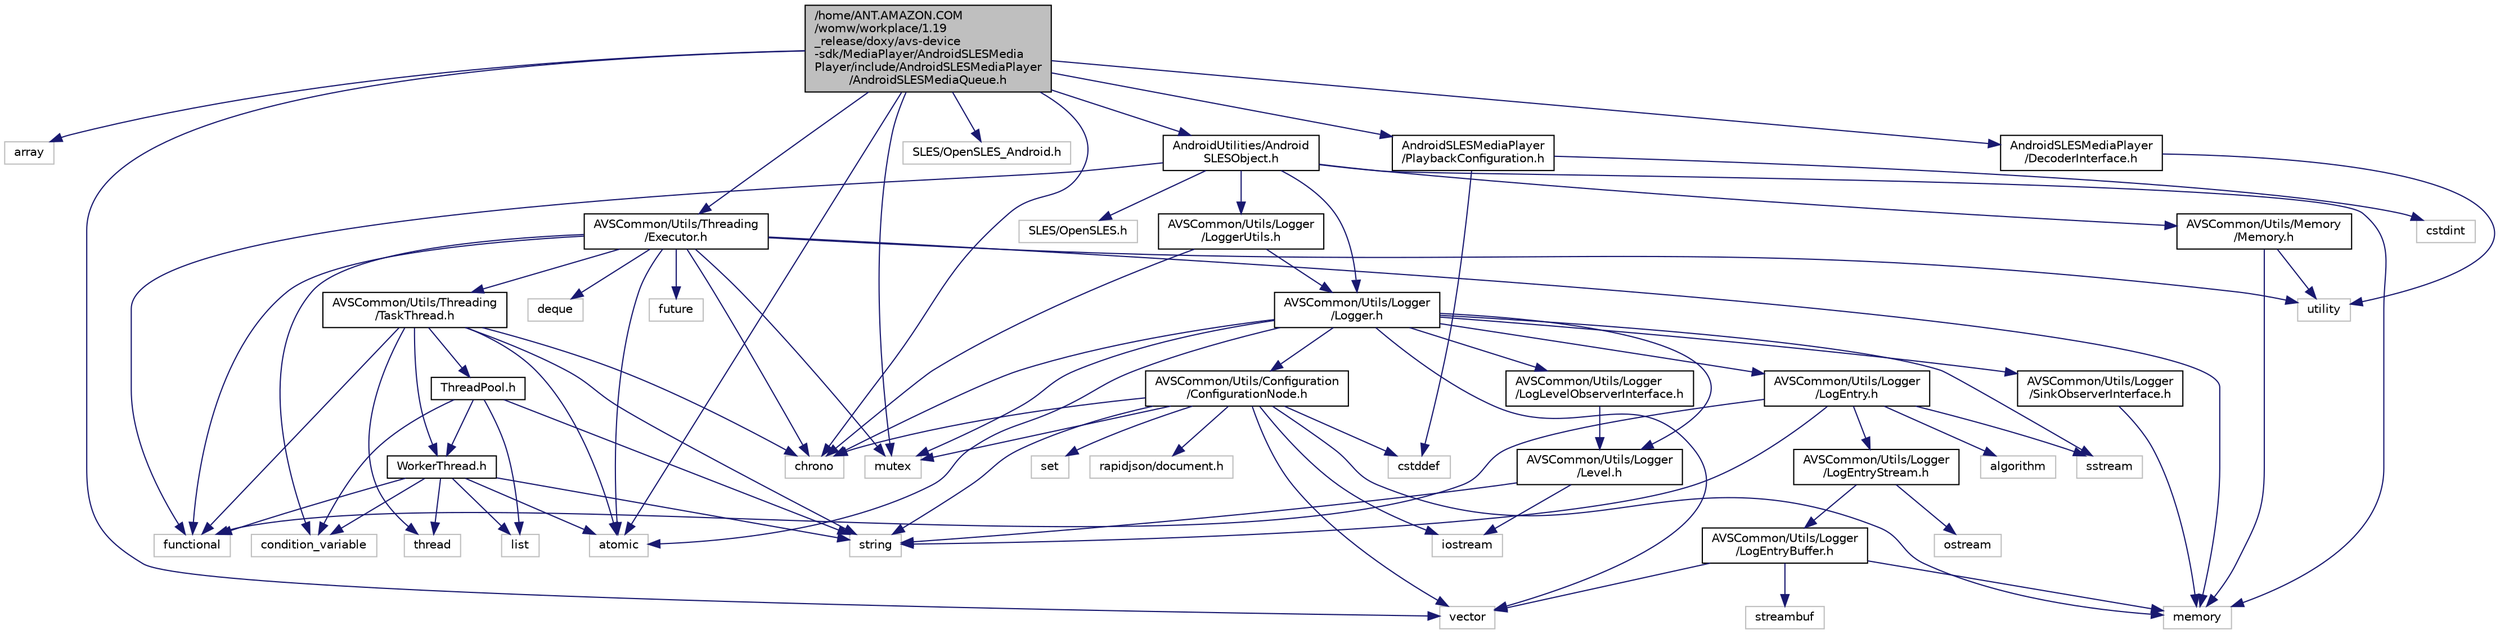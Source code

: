 digraph "/home/ANT.AMAZON.COM/womw/workplace/1.19_release/doxy/avs-device-sdk/MediaPlayer/AndroidSLESMediaPlayer/include/AndroidSLESMediaPlayer/AndroidSLESMediaQueue.h"
{
  edge [fontname="Helvetica",fontsize="10",labelfontname="Helvetica",labelfontsize="10"];
  node [fontname="Helvetica",fontsize="10",shape=record];
  Node0 [label="/home/ANT.AMAZON.COM\l/womw/workplace/1.19\l_release/doxy/avs-device\l-sdk/MediaPlayer/AndroidSLESMedia\lPlayer/include/AndroidSLESMediaPlayer\l/AndroidSLESMediaQueue.h",height=0.2,width=0.4,color="black", fillcolor="grey75", style="filled", fontcolor="black"];
  Node0 -> Node1 [color="midnightblue",fontsize="10",style="solid",fontname="Helvetica"];
  Node1 [label="array",height=0.2,width=0.4,color="grey75", fillcolor="white", style="filled"];
  Node0 -> Node2 [color="midnightblue",fontsize="10",style="solid",fontname="Helvetica"];
  Node2 [label="atomic",height=0.2,width=0.4,color="grey75", fillcolor="white", style="filled"];
  Node0 -> Node3 [color="midnightblue",fontsize="10",style="solid",fontname="Helvetica"];
  Node3 [label="chrono",height=0.2,width=0.4,color="grey75", fillcolor="white", style="filled"];
  Node0 -> Node4 [color="midnightblue",fontsize="10",style="solid",fontname="Helvetica"];
  Node4 [label="mutex",height=0.2,width=0.4,color="grey75", fillcolor="white", style="filled"];
  Node0 -> Node5 [color="midnightblue",fontsize="10",style="solid",fontname="Helvetica"];
  Node5 [label="vector",height=0.2,width=0.4,color="grey75", fillcolor="white", style="filled"];
  Node0 -> Node6 [color="midnightblue",fontsize="10",style="solid",fontname="Helvetica"];
  Node6 [label="SLES/OpenSLES_Android.h",height=0.2,width=0.4,color="grey75", fillcolor="white", style="filled"];
  Node0 -> Node7 [color="midnightblue",fontsize="10",style="solid",fontname="Helvetica"];
  Node7 [label="AVSCommon/Utils/Threading\l/Executor.h",height=0.2,width=0.4,color="black", fillcolor="white", style="filled",URL="$_executor_8h.html"];
  Node7 -> Node2 [color="midnightblue",fontsize="10",style="solid",fontname="Helvetica"];
  Node7 -> Node8 [color="midnightblue",fontsize="10",style="solid",fontname="Helvetica"];
  Node8 [label="condition_variable",height=0.2,width=0.4,color="grey75", fillcolor="white", style="filled"];
  Node7 -> Node3 [color="midnightblue",fontsize="10",style="solid",fontname="Helvetica"];
  Node7 -> Node9 [color="midnightblue",fontsize="10",style="solid",fontname="Helvetica"];
  Node9 [label="deque",height=0.2,width=0.4,color="grey75", fillcolor="white", style="filled"];
  Node7 -> Node10 [color="midnightblue",fontsize="10",style="solid",fontname="Helvetica"];
  Node10 [label="functional",height=0.2,width=0.4,color="grey75", fillcolor="white", style="filled"];
  Node7 -> Node11 [color="midnightblue",fontsize="10",style="solid",fontname="Helvetica"];
  Node11 [label="future",height=0.2,width=0.4,color="grey75", fillcolor="white", style="filled"];
  Node7 -> Node12 [color="midnightblue",fontsize="10",style="solid",fontname="Helvetica"];
  Node12 [label="memory",height=0.2,width=0.4,color="grey75", fillcolor="white", style="filled"];
  Node7 -> Node4 [color="midnightblue",fontsize="10",style="solid",fontname="Helvetica"];
  Node7 -> Node13 [color="midnightblue",fontsize="10",style="solid",fontname="Helvetica"];
  Node13 [label="utility",height=0.2,width=0.4,color="grey75", fillcolor="white", style="filled"];
  Node7 -> Node14 [color="midnightblue",fontsize="10",style="solid",fontname="Helvetica"];
  Node14 [label="AVSCommon/Utils/Threading\l/TaskThread.h",height=0.2,width=0.4,color="black", fillcolor="white", style="filled",URL="$_task_thread_8h.html"];
  Node14 -> Node2 [color="midnightblue",fontsize="10",style="solid",fontname="Helvetica"];
  Node14 -> Node3 [color="midnightblue",fontsize="10",style="solid",fontname="Helvetica"];
  Node14 -> Node10 [color="midnightblue",fontsize="10",style="solid",fontname="Helvetica"];
  Node14 -> Node15 [color="midnightblue",fontsize="10",style="solid",fontname="Helvetica"];
  Node15 [label="string",height=0.2,width=0.4,color="grey75", fillcolor="white", style="filled"];
  Node14 -> Node16 [color="midnightblue",fontsize="10",style="solid",fontname="Helvetica"];
  Node16 [label="thread",height=0.2,width=0.4,color="grey75", fillcolor="white", style="filled"];
  Node14 -> Node17 [color="midnightblue",fontsize="10",style="solid",fontname="Helvetica"];
  Node17 [label="ThreadPool.h",height=0.2,width=0.4,color="black", fillcolor="white", style="filled",URL="$_thread_pool_8h.html"];
  Node17 -> Node8 [color="midnightblue",fontsize="10",style="solid",fontname="Helvetica"];
  Node17 -> Node18 [color="midnightblue",fontsize="10",style="solid",fontname="Helvetica"];
  Node18 [label="list",height=0.2,width=0.4,color="grey75", fillcolor="white", style="filled"];
  Node17 -> Node15 [color="midnightblue",fontsize="10",style="solid",fontname="Helvetica"];
  Node17 -> Node19 [color="midnightblue",fontsize="10",style="solid",fontname="Helvetica"];
  Node19 [label="WorkerThread.h",height=0.2,width=0.4,color="black", fillcolor="white", style="filled",URL="$_worker_thread_8h.html"];
  Node19 -> Node2 [color="midnightblue",fontsize="10",style="solid",fontname="Helvetica"];
  Node19 -> Node8 [color="midnightblue",fontsize="10",style="solid",fontname="Helvetica"];
  Node19 -> Node10 [color="midnightblue",fontsize="10",style="solid",fontname="Helvetica"];
  Node19 -> Node18 [color="midnightblue",fontsize="10",style="solid",fontname="Helvetica"];
  Node19 -> Node15 [color="midnightblue",fontsize="10",style="solid",fontname="Helvetica"];
  Node19 -> Node16 [color="midnightblue",fontsize="10",style="solid",fontname="Helvetica"];
  Node14 -> Node19 [color="midnightblue",fontsize="10",style="solid",fontname="Helvetica"];
  Node0 -> Node20 [color="midnightblue",fontsize="10",style="solid",fontname="Helvetica"];
  Node20 [label="AndroidUtilities/Android\lSLESObject.h",height=0.2,width=0.4,color="black", fillcolor="white", style="filled",URL="$_android_s_l_e_s_object_8h.html"];
  Node20 -> Node10 [color="midnightblue",fontsize="10",style="solid",fontname="Helvetica"];
  Node20 -> Node12 [color="midnightblue",fontsize="10",style="solid",fontname="Helvetica"];
  Node20 -> Node21 [color="midnightblue",fontsize="10",style="solid",fontname="Helvetica"];
  Node21 [label="SLES/OpenSLES.h",height=0.2,width=0.4,color="grey75", fillcolor="white", style="filled"];
  Node20 -> Node22 [color="midnightblue",fontsize="10",style="solid",fontname="Helvetica"];
  Node22 [label="AVSCommon/Utils/Logger\l/Logger.h",height=0.2,width=0.4,color="black", fillcolor="white", style="filled",URL="$_logger_8h.html"];
  Node22 -> Node2 [color="midnightblue",fontsize="10",style="solid",fontname="Helvetica"];
  Node22 -> Node3 [color="midnightblue",fontsize="10",style="solid",fontname="Helvetica"];
  Node22 -> Node4 [color="midnightblue",fontsize="10",style="solid",fontname="Helvetica"];
  Node22 -> Node23 [color="midnightblue",fontsize="10",style="solid",fontname="Helvetica"];
  Node23 [label="sstream",height=0.2,width=0.4,color="grey75", fillcolor="white", style="filled"];
  Node22 -> Node5 [color="midnightblue",fontsize="10",style="solid",fontname="Helvetica"];
  Node22 -> Node24 [color="midnightblue",fontsize="10",style="solid",fontname="Helvetica"];
  Node24 [label="AVSCommon/Utils/Configuration\l/ConfigurationNode.h",height=0.2,width=0.4,color="black", fillcolor="white", style="filled",URL="$_configuration_node_8h.html"];
  Node24 -> Node3 [color="midnightblue",fontsize="10",style="solid",fontname="Helvetica"];
  Node24 -> Node25 [color="midnightblue",fontsize="10",style="solid",fontname="Helvetica"];
  Node25 [label="cstddef",height=0.2,width=0.4,color="grey75", fillcolor="white", style="filled"];
  Node24 -> Node26 [color="midnightblue",fontsize="10",style="solid",fontname="Helvetica"];
  Node26 [label="iostream",height=0.2,width=0.4,color="grey75", fillcolor="white", style="filled"];
  Node24 -> Node12 [color="midnightblue",fontsize="10",style="solid",fontname="Helvetica"];
  Node24 -> Node4 [color="midnightblue",fontsize="10",style="solid",fontname="Helvetica"];
  Node24 -> Node27 [color="midnightblue",fontsize="10",style="solid",fontname="Helvetica"];
  Node27 [label="set",height=0.2,width=0.4,color="grey75", fillcolor="white", style="filled"];
  Node24 -> Node15 [color="midnightblue",fontsize="10",style="solid",fontname="Helvetica"];
  Node24 -> Node5 [color="midnightblue",fontsize="10",style="solid",fontname="Helvetica"];
  Node24 -> Node28 [color="midnightblue",fontsize="10",style="solid",fontname="Helvetica"];
  Node28 [label="rapidjson/document.h",height=0.2,width=0.4,color="grey75", fillcolor="white", style="filled"];
  Node22 -> Node29 [color="midnightblue",fontsize="10",style="solid",fontname="Helvetica"];
  Node29 [label="AVSCommon/Utils/Logger\l/Level.h",height=0.2,width=0.4,color="black", fillcolor="white", style="filled",URL="$_level_8h.html"];
  Node29 -> Node26 [color="midnightblue",fontsize="10",style="solid",fontname="Helvetica"];
  Node29 -> Node15 [color="midnightblue",fontsize="10",style="solid",fontname="Helvetica"];
  Node22 -> Node30 [color="midnightblue",fontsize="10",style="solid",fontname="Helvetica"];
  Node30 [label="AVSCommon/Utils/Logger\l/LogEntry.h",height=0.2,width=0.4,color="black", fillcolor="white", style="filled",URL="$_log_entry_8h.html"];
  Node30 -> Node31 [color="midnightblue",fontsize="10",style="solid",fontname="Helvetica"];
  Node31 [label="algorithm",height=0.2,width=0.4,color="grey75", fillcolor="white", style="filled"];
  Node30 -> Node10 [color="midnightblue",fontsize="10",style="solid",fontname="Helvetica"];
  Node30 -> Node23 [color="midnightblue",fontsize="10",style="solid",fontname="Helvetica"];
  Node30 -> Node15 [color="midnightblue",fontsize="10",style="solid",fontname="Helvetica"];
  Node30 -> Node32 [color="midnightblue",fontsize="10",style="solid",fontname="Helvetica"];
  Node32 [label="AVSCommon/Utils/Logger\l/LogEntryStream.h",height=0.2,width=0.4,color="black", fillcolor="white", style="filled",URL="$_log_entry_stream_8h.html"];
  Node32 -> Node33 [color="midnightblue",fontsize="10",style="solid",fontname="Helvetica"];
  Node33 [label="ostream",height=0.2,width=0.4,color="grey75", fillcolor="white", style="filled"];
  Node32 -> Node34 [color="midnightblue",fontsize="10",style="solid",fontname="Helvetica"];
  Node34 [label="AVSCommon/Utils/Logger\l/LogEntryBuffer.h",height=0.2,width=0.4,color="black", fillcolor="white", style="filled",URL="$_log_entry_buffer_8h.html"];
  Node34 -> Node12 [color="midnightblue",fontsize="10",style="solid",fontname="Helvetica"];
  Node34 -> Node35 [color="midnightblue",fontsize="10",style="solid",fontname="Helvetica"];
  Node35 [label="streambuf",height=0.2,width=0.4,color="grey75", fillcolor="white", style="filled"];
  Node34 -> Node5 [color="midnightblue",fontsize="10",style="solid",fontname="Helvetica"];
  Node22 -> Node36 [color="midnightblue",fontsize="10",style="solid",fontname="Helvetica"];
  Node36 [label="AVSCommon/Utils/Logger\l/LogLevelObserverInterface.h",height=0.2,width=0.4,color="black", fillcolor="white", style="filled",URL="$_log_level_observer_interface_8h.html"];
  Node36 -> Node29 [color="midnightblue",fontsize="10",style="solid",fontname="Helvetica"];
  Node22 -> Node37 [color="midnightblue",fontsize="10",style="solid",fontname="Helvetica"];
  Node37 [label="AVSCommon/Utils/Logger\l/SinkObserverInterface.h",height=0.2,width=0.4,color="black", fillcolor="white", style="filled",URL="$_sink_observer_interface_8h.html"];
  Node37 -> Node12 [color="midnightblue",fontsize="10",style="solid",fontname="Helvetica"];
  Node20 -> Node38 [color="midnightblue",fontsize="10",style="solid",fontname="Helvetica"];
  Node38 [label="AVSCommon/Utils/Logger\l/LoggerUtils.h",height=0.2,width=0.4,color="black", fillcolor="white", style="filled",URL="$_logger_utils_8h.html"];
  Node38 -> Node3 [color="midnightblue",fontsize="10",style="solid",fontname="Helvetica"];
  Node38 -> Node22 [color="midnightblue",fontsize="10",style="solid",fontname="Helvetica"];
  Node20 -> Node39 [color="midnightblue",fontsize="10",style="solid",fontname="Helvetica"];
  Node39 [label="AVSCommon/Utils/Memory\l/Memory.h",height=0.2,width=0.4,color="black", fillcolor="white", style="filled",URL="$_memory_8h.html"];
  Node39 -> Node12 [color="midnightblue",fontsize="10",style="solid",fontname="Helvetica"];
  Node39 -> Node13 [color="midnightblue",fontsize="10",style="solid",fontname="Helvetica"];
  Node0 -> Node40 [color="midnightblue",fontsize="10",style="solid",fontname="Helvetica"];
  Node40 [label="AndroidSLESMediaPlayer\l/DecoderInterface.h",height=0.2,width=0.4,color="black", fillcolor="white", style="filled",URL="$_decoder_interface_8h.html"];
  Node40 -> Node13 [color="midnightblue",fontsize="10",style="solid",fontname="Helvetica"];
  Node0 -> Node41 [color="midnightblue",fontsize="10",style="solid",fontname="Helvetica"];
  Node41 [label="AndroidSLESMediaPlayer\l/PlaybackConfiguration.h",height=0.2,width=0.4,color="black", fillcolor="white", style="filled",URL="$_playback_configuration_8h.html"];
  Node41 -> Node25 [color="midnightblue",fontsize="10",style="solid",fontname="Helvetica"];
  Node41 -> Node42 [color="midnightblue",fontsize="10",style="solid",fontname="Helvetica"];
  Node42 [label="cstdint",height=0.2,width=0.4,color="grey75", fillcolor="white", style="filled"];
}
